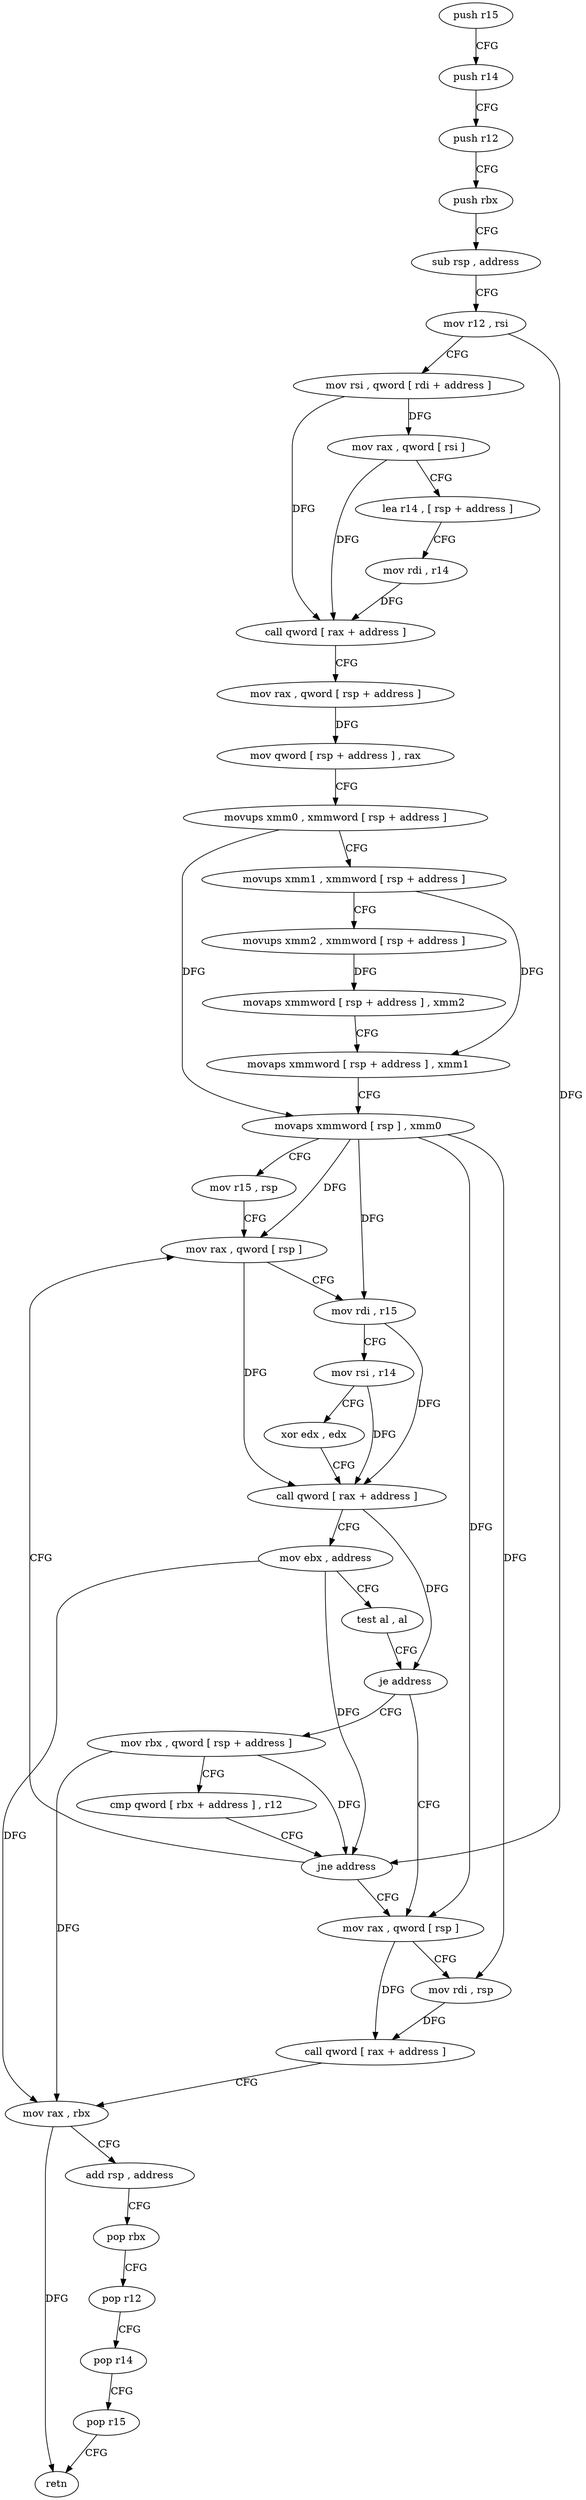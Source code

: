 digraph "func" {
"71952" [label = "push r15" ]
"71954" [label = "push r14" ]
"71956" [label = "push r12" ]
"71958" [label = "push rbx" ]
"71959" [label = "sub rsp , address" ]
"71963" [label = "mov r12 , rsi" ]
"71966" [label = "mov rsi , qword [ rdi + address ]" ]
"71973" [label = "mov rax , qword [ rsi ]" ]
"71976" [label = "lea r14 , [ rsp + address ]" ]
"71981" [label = "mov rdi , r14" ]
"71984" [label = "call qword [ rax + address ]" ]
"71990" [label = "mov rax , qword [ rsp + address ]" ]
"71995" [label = "mov qword [ rsp + address ] , rax" ]
"72000" [label = "movups xmm0 , xmmword [ rsp + address ]" ]
"72005" [label = "movups xmm1 , xmmword [ rsp + address ]" ]
"72010" [label = "movups xmm2 , xmmword [ rsp + address ]" ]
"72015" [label = "movaps xmmword [ rsp + address ] , xmm2" ]
"72020" [label = "movaps xmmword [ rsp + address ] , xmm1" ]
"72025" [label = "movaps xmmword [ rsp ] , xmm0" ]
"72029" [label = "mov r15 , rsp" ]
"72032" [label = "mov rax , qword [ rsp ]" ]
"72070" [label = "mov rax , qword [ rsp ]" ]
"72074" [label = "mov rdi , rsp" ]
"72077" [label = "call qword [ rax + address ]" ]
"72083" [label = "mov rax , rbx" ]
"72086" [label = "add rsp , address" ]
"72090" [label = "pop rbx" ]
"72091" [label = "pop r12" ]
"72093" [label = "pop r14" ]
"72095" [label = "pop r15" ]
"72097" [label = "retn" ]
"72059" [label = "mov rbx , qword [ rsp + address ]" ]
"72064" [label = "cmp qword [ rbx + address ] , r12" ]
"72068" [label = "jne address" ]
"72036" [label = "mov rdi , r15" ]
"72039" [label = "mov rsi , r14" ]
"72042" [label = "xor edx , edx" ]
"72044" [label = "call qword [ rax + address ]" ]
"72050" [label = "mov ebx , address" ]
"72055" [label = "test al , al" ]
"72057" [label = "je address" ]
"71952" -> "71954" [ label = "CFG" ]
"71954" -> "71956" [ label = "CFG" ]
"71956" -> "71958" [ label = "CFG" ]
"71958" -> "71959" [ label = "CFG" ]
"71959" -> "71963" [ label = "CFG" ]
"71963" -> "71966" [ label = "CFG" ]
"71963" -> "72068" [ label = "DFG" ]
"71966" -> "71973" [ label = "DFG" ]
"71966" -> "71984" [ label = "DFG" ]
"71973" -> "71976" [ label = "CFG" ]
"71973" -> "71984" [ label = "DFG" ]
"71976" -> "71981" [ label = "CFG" ]
"71981" -> "71984" [ label = "DFG" ]
"71984" -> "71990" [ label = "CFG" ]
"71990" -> "71995" [ label = "DFG" ]
"71995" -> "72000" [ label = "CFG" ]
"72000" -> "72005" [ label = "CFG" ]
"72000" -> "72025" [ label = "DFG" ]
"72005" -> "72010" [ label = "CFG" ]
"72005" -> "72020" [ label = "DFG" ]
"72010" -> "72015" [ label = "DFG" ]
"72015" -> "72020" [ label = "CFG" ]
"72020" -> "72025" [ label = "CFG" ]
"72025" -> "72029" [ label = "CFG" ]
"72025" -> "72032" [ label = "DFG" ]
"72025" -> "72070" [ label = "DFG" ]
"72025" -> "72036" [ label = "DFG" ]
"72025" -> "72074" [ label = "DFG" ]
"72029" -> "72032" [ label = "CFG" ]
"72032" -> "72036" [ label = "CFG" ]
"72032" -> "72044" [ label = "DFG" ]
"72070" -> "72074" [ label = "CFG" ]
"72070" -> "72077" [ label = "DFG" ]
"72074" -> "72077" [ label = "DFG" ]
"72077" -> "72083" [ label = "CFG" ]
"72083" -> "72086" [ label = "CFG" ]
"72083" -> "72097" [ label = "DFG" ]
"72086" -> "72090" [ label = "CFG" ]
"72090" -> "72091" [ label = "CFG" ]
"72091" -> "72093" [ label = "CFG" ]
"72093" -> "72095" [ label = "CFG" ]
"72095" -> "72097" [ label = "CFG" ]
"72059" -> "72064" [ label = "CFG" ]
"72059" -> "72083" [ label = "DFG" ]
"72059" -> "72068" [ label = "DFG" ]
"72064" -> "72068" [ label = "CFG" ]
"72068" -> "72032" [ label = "CFG" ]
"72068" -> "72070" [ label = "CFG" ]
"72036" -> "72039" [ label = "CFG" ]
"72036" -> "72044" [ label = "DFG" ]
"72039" -> "72042" [ label = "CFG" ]
"72039" -> "72044" [ label = "DFG" ]
"72042" -> "72044" [ label = "CFG" ]
"72044" -> "72050" [ label = "CFG" ]
"72044" -> "72057" [ label = "DFG" ]
"72050" -> "72055" [ label = "CFG" ]
"72050" -> "72083" [ label = "DFG" ]
"72050" -> "72068" [ label = "DFG" ]
"72055" -> "72057" [ label = "CFG" ]
"72057" -> "72070" [ label = "CFG" ]
"72057" -> "72059" [ label = "CFG" ]
}
